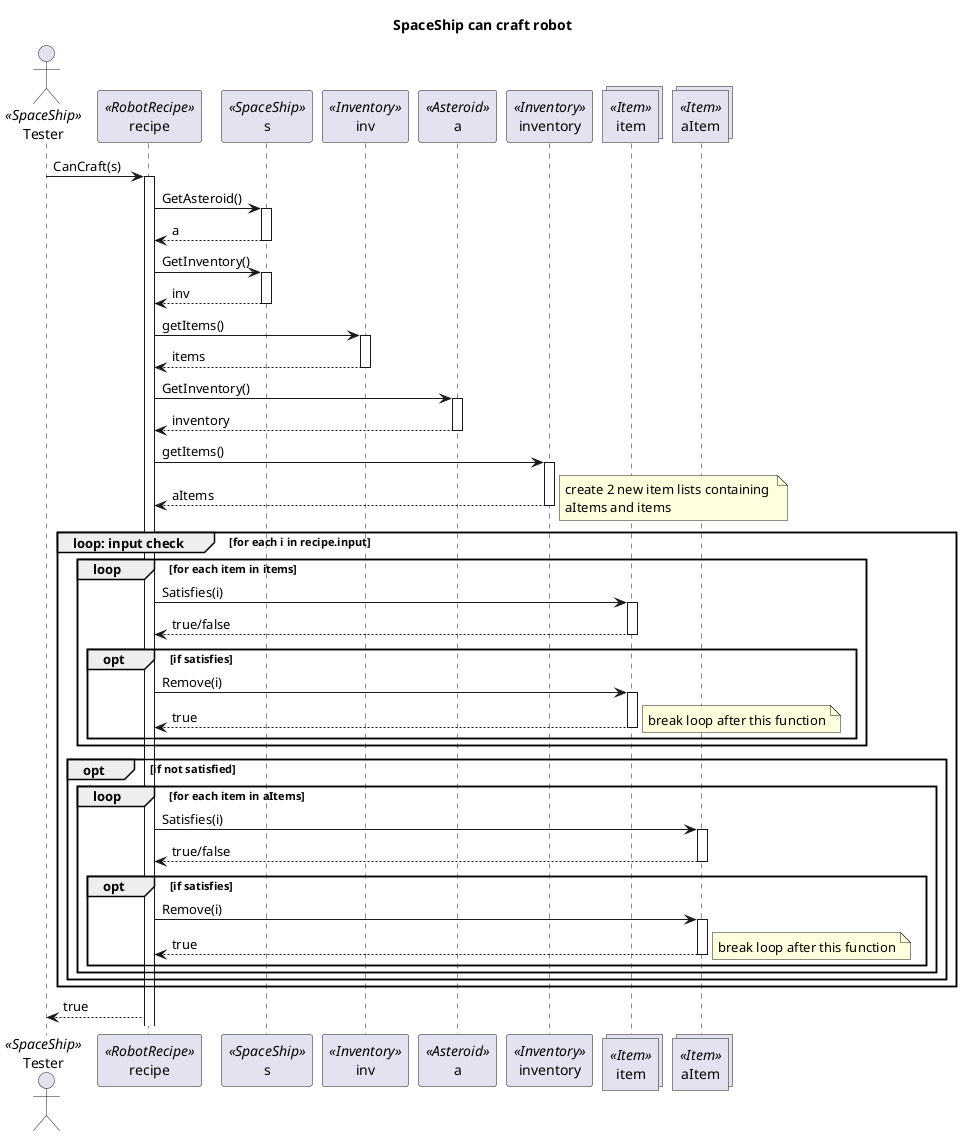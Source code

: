 @startuml
actor Tester as Tester <<SpaceShip>>
participant recipe as recipe <<RobotRecipe>>
participant s as s <<SpaceShip>>
participant inv as inv <<Inventory>>
participant a as a <<Asteroid>>
participant inventory as inventory <<Inventory>>
collections item as item <<Item>>
collections aItem as aItem <<Item>>

title SpaceShip can craft robot

Tester-> recipe++: CanCraft(s)
recipe -> s++: GetAsteroid()

s --> recipe--: a
recipe -> s++: GetInventory()

s --> recipe--: inv

recipe -> inv++: getItems()
inv --> recipe--: items

recipe -> a++: GetInventory()
a --> recipe--: inventory

recipe -> inventory++: getItems()
inventory --> recipe--: aItems

note right
create 2 new item lists containing 
aItems and items 
end note

group loop: input check[for each i in recipe.input]

    group loop [for each item in items]
        recipe -> item++: Satisfies(i)
        item --> recipe--: true/false
        opt if satisfies
        recipe -> item++: Remove(i)
        item --> recipe--: true

        note right
        break loop after this function
        end note

        end
    end

    opt if not satisfied
            group loop [for each item in aItems]
            recipe -> aItem++: Satisfies(i)
            aItem --> recipe--: true/false
                opt if satisfies
                recipe -> aItem++: Remove(i)
                aItem --> recipe--: true

                note right
                break loop after this function
                end note

                end
            end
    end

end




recipe --> Tester: true

@enduml